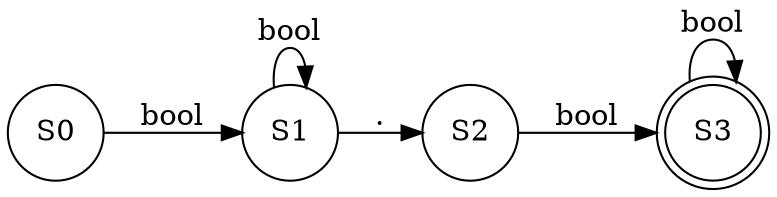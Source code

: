 digraph grafica{
rankdir=LR;
forcelabels= true;
node [shape = circle];
S0 [label = "S0"];
S1 [label = "S1"];
S2 [label = "S2"];
S3 [label = "S3", shape = doublecircle];
S0->S1[label="bool"]
S1->S1[label="bool"]
S1->S2[label="."]
S2->S3[label="bool"]
S3->S3[label="bool"]

}